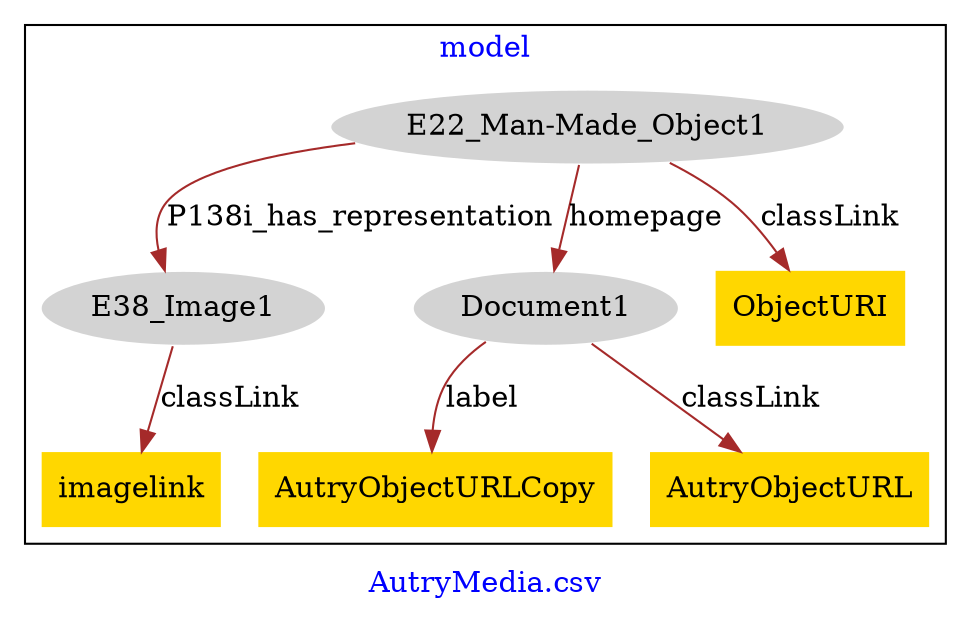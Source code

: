 digraph n0 {
fontcolor="blue"
remincross="true"
label="AutryMedia.csv"
subgraph cluster {
label="model"
n2[style="filled",color="white",fillcolor="lightgray",label="E22_Man-Made_Object1"];
n3[style="filled",color="white",fillcolor="lightgray",label="E38_Image1"];
n4[style="filled",color="white",fillcolor="lightgray",label="Document1"];
n5[shape="plaintext",style="filled",fillcolor="gold",label="AutryObjectURLCopy"];
n6[shape="plaintext",style="filled",fillcolor="gold",label="imagelink"];
n7[shape="plaintext",style="filled",fillcolor="gold",label="AutryObjectURL"];
n8[shape="plaintext",style="filled",fillcolor="gold",label="ObjectURI"];
}
n2 -> n3[color="brown",fontcolor="black",label="P138i_has_representation"]
n2 -> n4[color="brown",fontcolor="black",label="homepage"]
n4 -> n5[color="brown",fontcolor="black",label="label"]
n3 -> n6[color="brown",fontcolor="black",label="classLink"]
n4 -> n7[color="brown",fontcolor="black",label="classLink"]
n2 -> n8[color="brown",fontcolor="black",label="classLink"]
}

